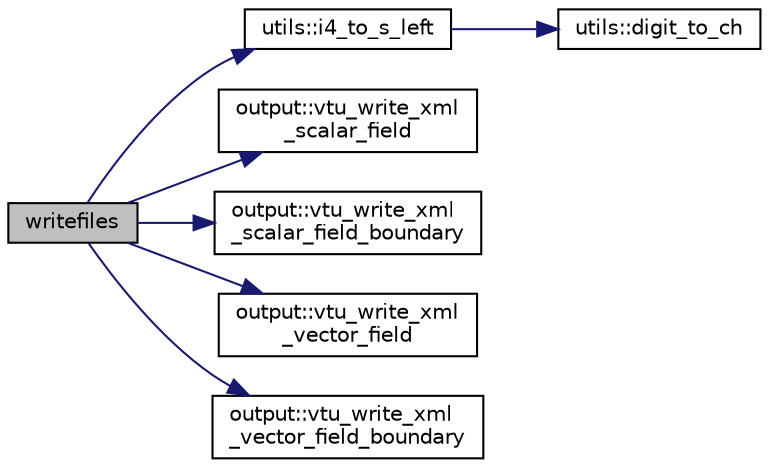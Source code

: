 digraph "writefiles"
{
 // LATEX_PDF_SIZE
  edge [fontname="Helvetica",fontsize="10",labelfontname="Helvetica",labelfontsize="10"];
  node [fontname="Helvetica",fontsize="10",shape=record];
  rankdir="LR";
  Node1 [label="writefiles",height=0.2,width=0.4,color="black", fillcolor="grey75", style="filled", fontcolor="black",tooltip=" "];
  Node1 -> Node2 [color="midnightblue",fontsize="10",style="solid",fontname="Helvetica"];
  Node2 [label="utils::i4_to_s_left",height=0.2,width=0.4,color="black", fillcolor="white", style="filled",URL="$namespaceutils.html#a380db670d15265d5b5a6a003a3df926a",tooltip=" "];
  Node2 -> Node3 [color="midnightblue",fontsize="10",style="solid",fontname="Helvetica"];
  Node3 [label="utils::digit_to_ch",height=0.2,width=0.4,color="black", fillcolor="white", style="filled",URL="$namespaceutils.html#aa6b436f89f63f908b3a17a7339c9bfbf",tooltip=" "];
  Node1 -> Node4 [color="midnightblue",fontsize="10",style="solid",fontname="Helvetica"];
  Node4 [label="output::vtu_write_xml\l_scalar_field",height=0.2,width=0.4,color="black", fillcolor="white", style="filled",URL="$namespaceoutput.html#a7bb5b7be92f1202f519acc1c8b977bc1",tooltip=" "];
  Node1 -> Node5 [color="midnightblue",fontsize="10",style="solid",fontname="Helvetica"];
  Node5 [label="output::vtu_write_xml\l_scalar_field_boundary",height=0.2,width=0.4,color="black", fillcolor="white", style="filled",URL="$namespaceoutput.html#a57928f52b93a1be21552a6dc3b57c5b9",tooltip=" "];
  Node1 -> Node6 [color="midnightblue",fontsize="10",style="solid",fontname="Helvetica"];
  Node6 [label="output::vtu_write_xml\l_vector_field",height=0.2,width=0.4,color="black", fillcolor="white", style="filled",URL="$namespaceoutput.html#af8b277fac5da59aef986ff54465695a7",tooltip=" "];
  Node1 -> Node7 [color="midnightblue",fontsize="10",style="solid",fontname="Helvetica"];
  Node7 [label="output::vtu_write_xml\l_vector_field_boundary",height=0.2,width=0.4,color="black", fillcolor="white", style="filled",URL="$namespaceoutput.html#aa3586a7189be137c5f5ae44175c29f56",tooltip=" "];
}
